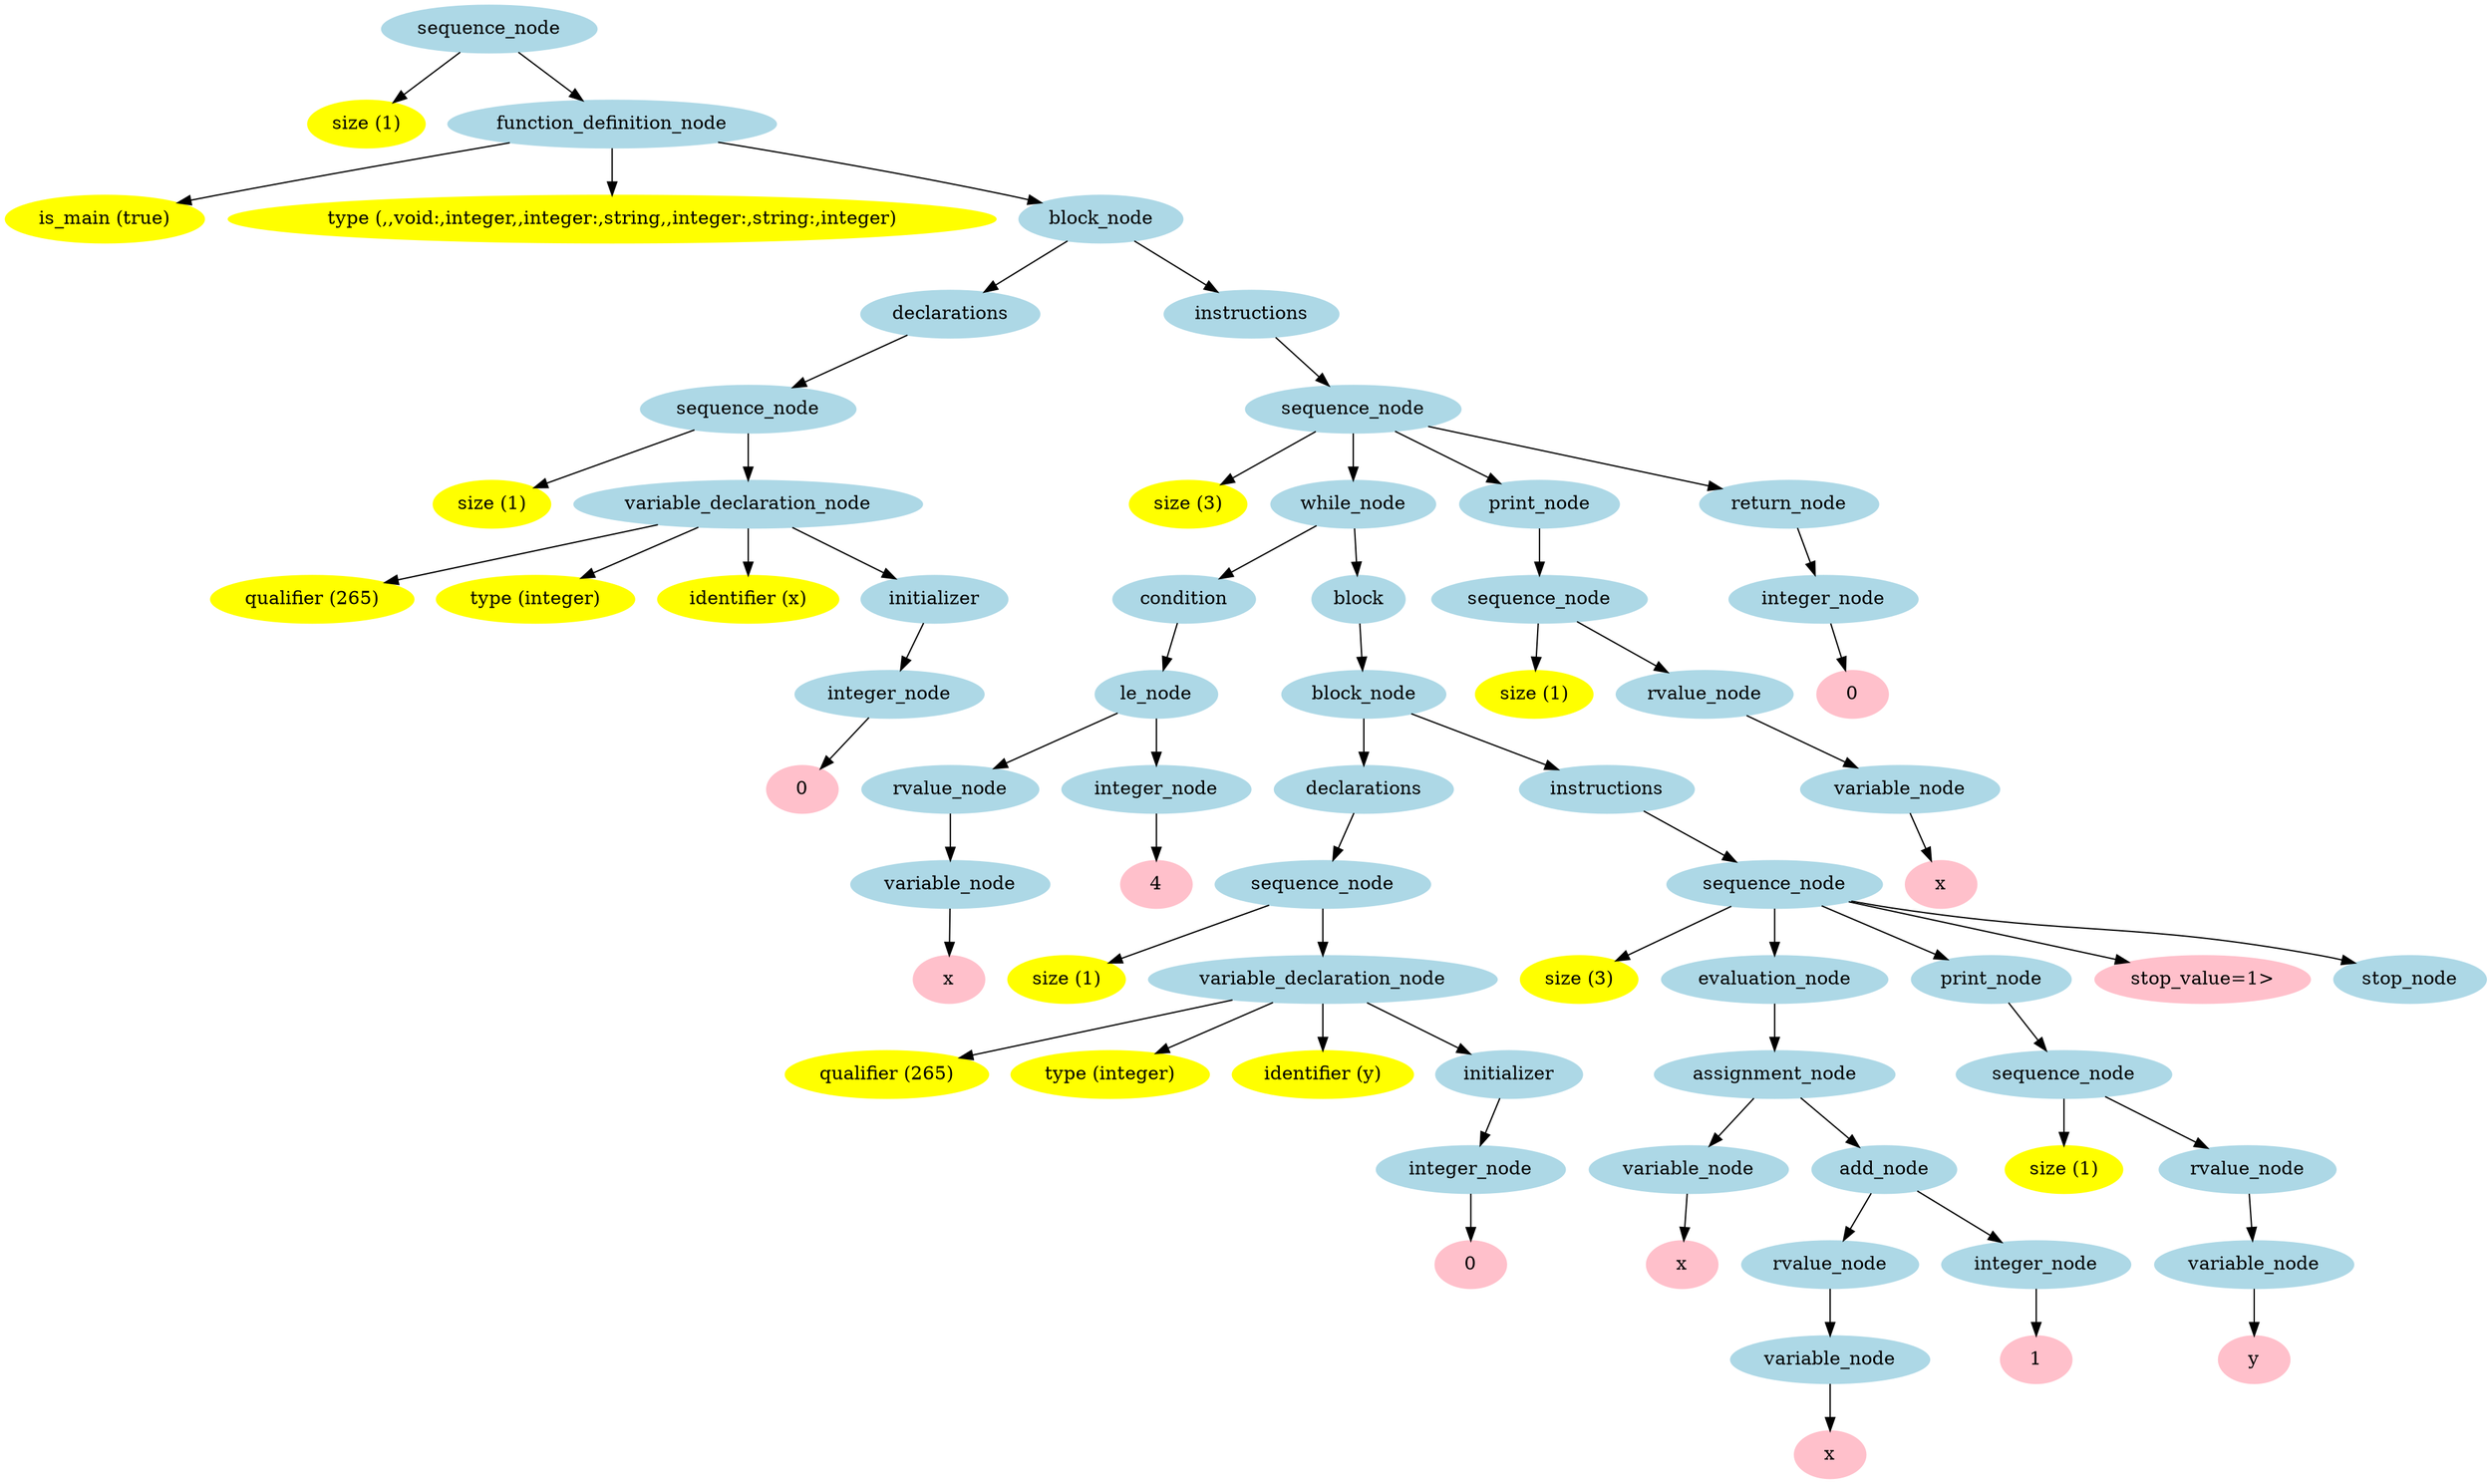 digraph G {
"sequence_node1" [label="sequence_node",color=lightblue,style=filled,font=6];
"size2" [label="size (1)",color=yellow,style=filled,font=6];
"function_definition_node4" [label="function_definition_node",color=lightblue,style=filled,font=6];
"is_main5" [label="is_main (true)",color=yellow,style=filled,font=6];
"type7" [label="type (,,void:,integer,,integer:,string,,integer:,string:,integer)",color=yellow,style=filled,font=6];
"block_node9" [label="block_node",color=lightblue,style=filled,font=6];
"declarations10" [label="declarations",color=lightblue,style=filled,font=6];
"sequence_node11" [label="sequence_node",color=lightblue,style=filled,font=6];
"size12" [label="size (1)",color=yellow,style=filled,font=6];
"variable_declaration_node14" [label="variable_declaration_node",color=lightblue,style=filled,font=6];
"qualifier15" [label="qualifier (265)",color=yellow,style=filled,font=6];
"type17" [label="type (integer)",color=yellow,style=filled,font=6];
"identifier19" [label="identifier (x)",color=yellow,style=filled,font=6];
"initializer21" [label="initializer",color=lightblue,style=filled,font=6];
"integer_node22" [label="integer_node",color=lightblue,style=filled,font=6];
"023" [label="0",color=pink,style=filled,font=6];
"instructions24" [label="instructions",color=lightblue,style=filled,font=6];
"sequence_node25" [label="sequence_node",color=lightblue,style=filled,font=6];
"size26" [label="size (3)",color=yellow,style=filled,font=6];
"while_node28" [label="while_node",color=lightblue,style=filled,font=6];
"condition29" [label="condition",color=lightblue,style=filled,font=6];
"le_node30" [label="le_node",color=lightblue,style=filled,font=6];
"rvalue_node31" [label="rvalue_node",color=lightblue,style=filled,font=6];
"variable_node32" [label="variable_node",color=lightblue,style=filled,font=6];
"x33" [label="x",color=pink,style=filled,font=6];
"integer_node34" [label="integer_node",color=lightblue,style=filled,font=6];
"435" [label="4",color=pink,style=filled,font=6];
"block36" [label="block",color=lightblue,style=filled,font=6];
"block_node37" [label="block_node",color=lightblue,style=filled,font=6];
"declarations38" [label="declarations",color=lightblue,style=filled,font=6];
"sequence_node39" [label="sequence_node",color=lightblue,style=filled,font=6];
"size40" [label="size (1)",color=yellow,style=filled,font=6];
"variable_declaration_node42" [label="variable_declaration_node",color=lightblue,style=filled,font=6];
"qualifier43" [label="qualifier (265)",color=yellow,style=filled,font=6];
"type45" [label="type (integer)",color=yellow,style=filled,font=6];
"identifier47" [label="identifier (y)",color=yellow,style=filled,font=6];
"initializer49" [label="initializer",color=lightblue,style=filled,font=6];
"integer_node50" [label="integer_node",color=lightblue,style=filled,font=6];
"051" [label="0",color=pink,style=filled,font=6];
"instructions52" [label="instructions",color=lightblue,style=filled,font=6];
"sequence_node53" [label="sequence_node",color=lightblue,style=filled,font=6];
"size54" [label="size (3)",color=yellow,style=filled,font=6];
"evaluation_node56" [label="evaluation_node",color=lightblue,style=filled,font=6];
"assignment_node57" [label="assignment_node",color=lightblue,style=filled,font=6];
"variable_node58" [label="variable_node",color=lightblue,style=filled,font=6];
"x59" [label="x",color=pink,style=filled,font=6];
"add_node60" [label="add_node",color=lightblue,style=filled,font=6];
"rvalue_node61" [label="rvalue_node",color=lightblue,style=filled,font=6];
"variable_node62" [label="variable_node",color=lightblue,style=filled,font=6];
"x63" [label="x",color=pink,style=filled,font=6];
"integer_node64" [label="integer_node",color=lightblue,style=filled,font=6];
"165" [label="1",color=pink,style=filled,font=6];
"print_node66" [label="print_node",color=lightblue,style=filled,font=6];
"sequence_node67" [label="sequence_node",color=lightblue,style=filled,font=6];
"size68" [label="size (1)",color=yellow,style=filled,font=6];
"rvalue_node70" [label="rvalue_node",color=lightblue,style=filled,font=6];
"variable_node71" [label="variable_node",color=lightblue,style=filled,font=6];
"y72" [label="y",color=pink,style=filled,font=6];
"stop_value=1>73" [label="stop_value=1>",color=pink,style=filled,font=6];
"stop_node74" [label="stop_node",color=lightblue,style=filled,font=6];
"print_node75" [label="print_node",color=lightblue,style=filled,font=6];
"sequence_node76" [label="sequence_node",color=lightblue,style=filled,font=6];
"size77" [label="size (1)",color=yellow,style=filled,font=6];
"rvalue_node79" [label="rvalue_node",color=lightblue,style=filled,font=6];
"variable_node80" [label="variable_node",color=lightblue,style=filled,font=6];
"x81" [label="x",color=pink,style=filled,font=6];
"return_node82" [label="return_node",color=lightblue,style=filled,font=6];
"integer_node83" [label="integer_node",color=lightblue,style=filled,font=6];
"084" [label="0",color=pink,style=filled,font=6];

"sequence_node1" -> "size2";
"function_definition_node4" -> "is_main5";
"function_definition_node4" -> "type7";
"sequence_node11" -> "size12";
"variable_declaration_node14" -> "qualifier15";
"variable_declaration_node14" -> "type17";
"variable_declaration_node14" -> "identifier19";
"integer_node22" -> "023";
"initializer21" -> "integer_node22";
"variable_declaration_node14" -> "initializer21";
"sequence_node11" -> "variable_declaration_node14";
"declarations10" -> "sequence_node11";
"block_node9" -> "declarations10";
"sequence_node25" -> "size26";
"variable_node32" -> "x33";
"rvalue_node31" -> "variable_node32";
"le_node30" -> "rvalue_node31";
"integer_node34" -> "435";
"le_node30" -> "integer_node34";
"condition29" -> "le_node30";
"while_node28" -> "condition29";
"sequence_node39" -> "size40";
"variable_declaration_node42" -> "qualifier43";
"variable_declaration_node42" -> "type45";
"variable_declaration_node42" -> "identifier47";
"integer_node50" -> "051";
"initializer49" -> "integer_node50";
"variable_declaration_node42" -> "initializer49";
"sequence_node39" -> "variable_declaration_node42";
"declarations38" -> "sequence_node39";
"block_node37" -> "declarations38";
"sequence_node53" -> "size54";
"variable_node58" -> "x59";
"assignment_node57" -> "variable_node58";
"variable_node62" -> "x63";
"rvalue_node61" -> "variable_node62";
"add_node60" -> "rvalue_node61";
"integer_node64" -> "165";
"add_node60" -> "integer_node64";
"assignment_node57" -> "add_node60";
"evaluation_node56" -> "assignment_node57";
"sequence_node53" -> "evaluation_node56";
"sequence_node67" -> "size68";
"variable_node71" -> "y72";
"rvalue_node70" -> "variable_node71";
"sequence_node67" -> "rvalue_node70";
"print_node66" -> "sequence_node67";
"sequence_node53" -> "print_node66";
"sequence_node53" -> "stop_value=1>73";
"sequence_node53" -> "stop_node74";
"instructions52" -> "sequence_node53";
"block_node37" -> "instructions52";
"block36" -> "block_node37";
"while_node28" -> "block36";
"sequence_node25" -> "while_node28";
"sequence_node76" -> "size77";
"variable_node80" -> "x81";
"rvalue_node79" -> "variable_node80";
"sequence_node76" -> "rvalue_node79";
"print_node75" -> "sequence_node76";
"sequence_node25" -> "print_node75";
"integer_node83" -> "084";
"return_node82" -> "integer_node83";
"sequence_node25" -> "return_node82";
"instructions24" -> "sequence_node25";
"block_node9" -> "instructions24";
"function_definition_node4" -> "block_node9";
"sequence_node1" -> "function_definition_node4";
}
